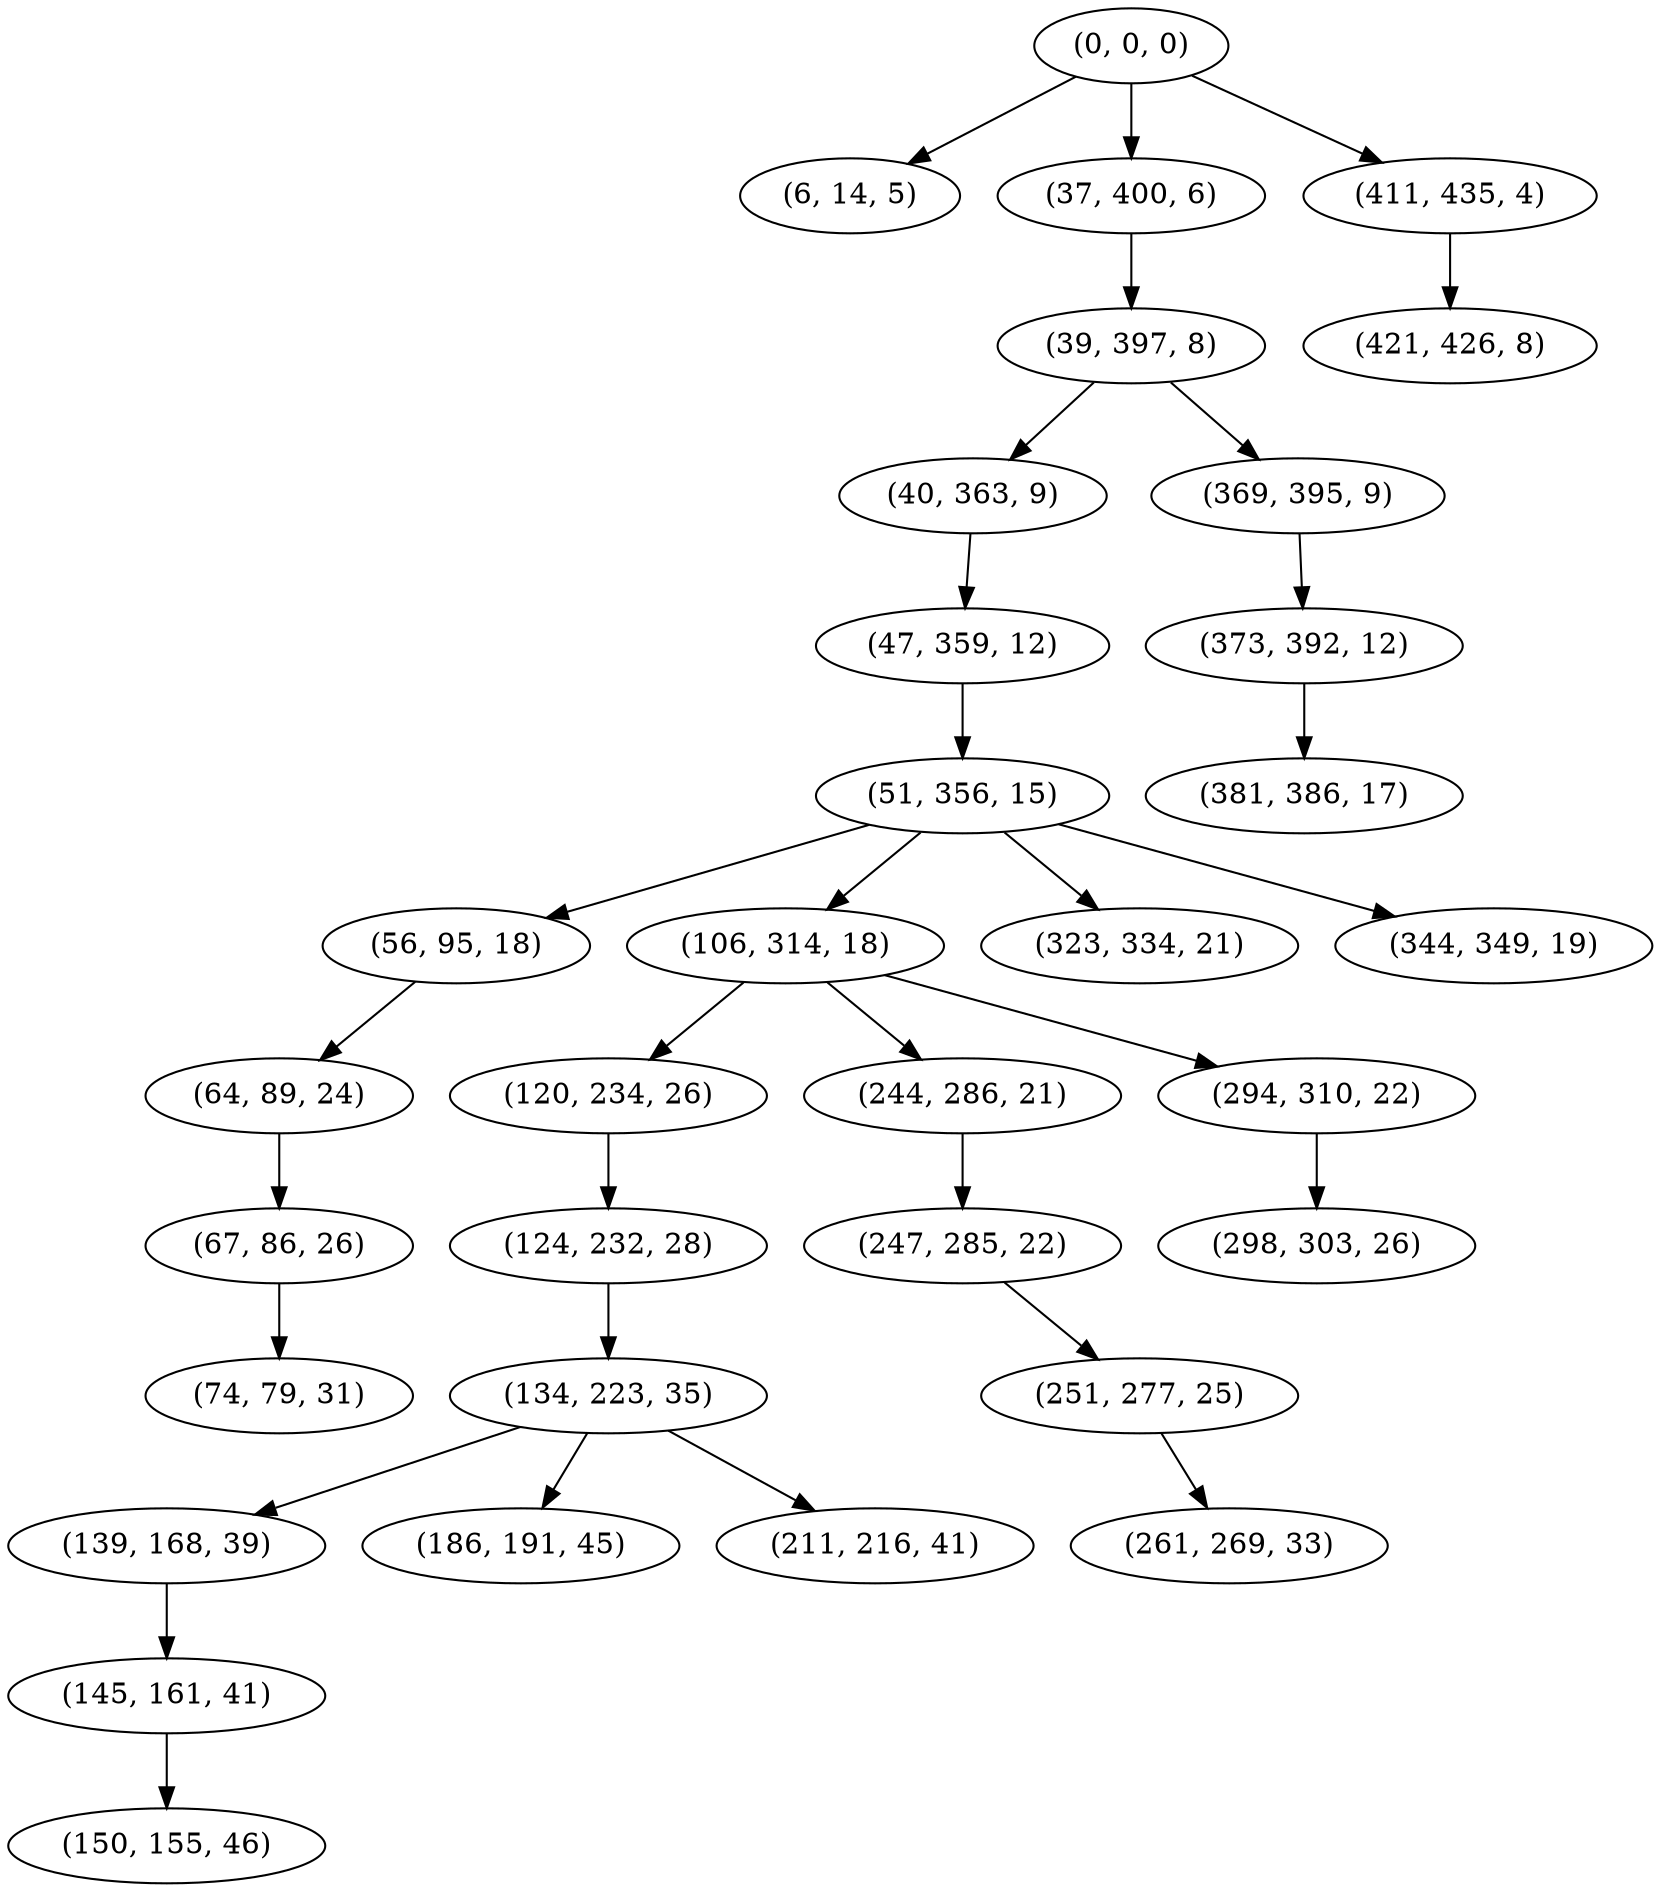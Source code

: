 digraph tree {
    "(0, 0, 0)";
    "(6, 14, 5)";
    "(37, 400, 6)";
    "(39, 397, 8)";
    "(40, 363, 9)";
    "(47, 359, 12)";
    "(51, 356, 15)";
    "(56, 95, 18)";
    "(64, 89, 24)";
    "(67, 86, 26)";
    "(74, 79, 31)";
    "(106, 314, 18)";
    "(120, 234, 26)";
    "(124, 232, 28)";
    "(134, 223, 35)";
    "(139, 168, 39)";
    "(145, 161, 41)";
    "(150, 155, 46)";
    "(186, 191, 45)";
    "(211, 216, 41)";
    "(244, 286, 21)";
    "(247, 285, 22)";
    "(251, 277, 25)";
    "(261, 269, 33)";
    "(294, 310, 22)";
    "(298, 303, 26)";
    "(323, 334, 21)";
    "(344, 349, 19)";
    "(369, 395, 9)";
    "(373, 392, 12)";
    "(381, 386, 17)";
    "(411, 435, 4)";
    "(421, 426, 8)";
    "(0, 0, 0)" -> "(6, 14, 5)";
    "(0, 0, 0)" -> "(37, 400, 6)";
    "(0, 0, 0)" -> "(411, 435, 4)";
    "(37, 400, 6)" -> "(39, 397, 8)";
    "(39, 397, 8)" -> "(40, 363, 9)";
    "(39, 397, 8)" -> "(369, 395, 9)";
    "(40, 363, 9)" -> "(47, 359, 12)";
    "(47, 359, 12)" -> "(51, 356, 15)";
    "(51, 356, 15)" -> "(56, 95, 18)";
    "(51, 356, 15)" -> "(106, 314, 18)";
    "(51, 356, 15)" -> "(323, 334, 21)";
    "(51, 356, 15)" -> "(344, 349, 19)";
    "(56, 95, 18)" -> "(64, 89, 24)";
    "(64, 89, 24)" -> "(67, 86, 26)";
    "(67, 86, 26)" -> "(74, 79, 31)";
    "(106, 314, 18)" -> "(120, 234, 26)";
    "(106, 314, 18)" -> "(244, 286, 21)";
    "(106, 314, 18)" -> "(294, 310, 22)";
    "(120, 234, 26)" -> "(124, 232, 28)";
    "(124, 232, 28)" -> "(134, 223, 35)";
    "(134, 223, 35)" -> "(139, 168, 39)";
    "(134, 223, 35)" -> "(186, 191, 45)";
    "(134, 223, 35)" -> "(211, 216, 41)";
    "(139, 168, 39)" -> "(145, 161, 41)";
    "(145, 161, 41)" -> "(150, 155, 46)";
    "(244, 286, 21)" -> "(247, 285, 22)";
    "(247, 285, 22)" -> "(251, 277, 25)";
    "(251, 277, 25)" -> "(261, 269, 33)";
    "(294, 310, 22)" -> "(298, 303, 26)";
    "(369, 395, 9)" -> "(373, 392, 12)";
    "(373, 392, 12)" -> "(381, 386, 17)";
    "(411, 435, 4)" -> "(421, 426, 8)";
}
